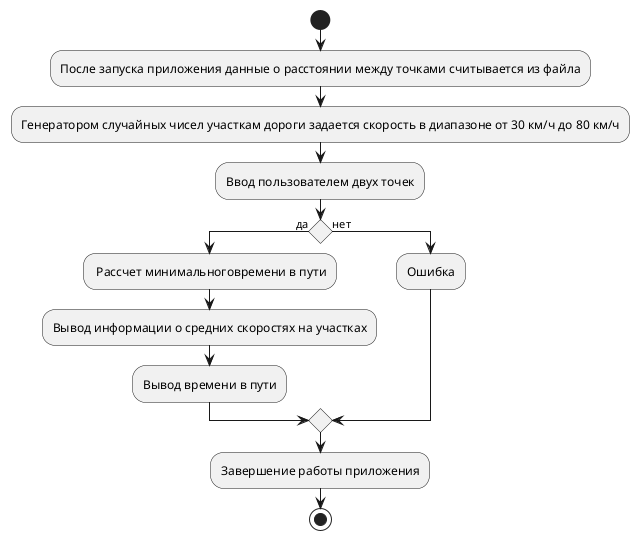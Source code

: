 @startuml
start
:После запуска приложения данные о расстоянии между точками считывается из файла;
:Генератором случайных чисел участкам дороги задается скорость в диапазоне от 30 км/ч до 80 км/ч;
:Ввод пользователем двух точек;
if ()then (да)
: Рассчет минимальноговремени в пути;
:Вывод информации о средних скоростях на участках;
:Вывод времени в пути;
else (нет)
:Ошибка;
endif
:Завершение работы приложения;
stop
@enduml